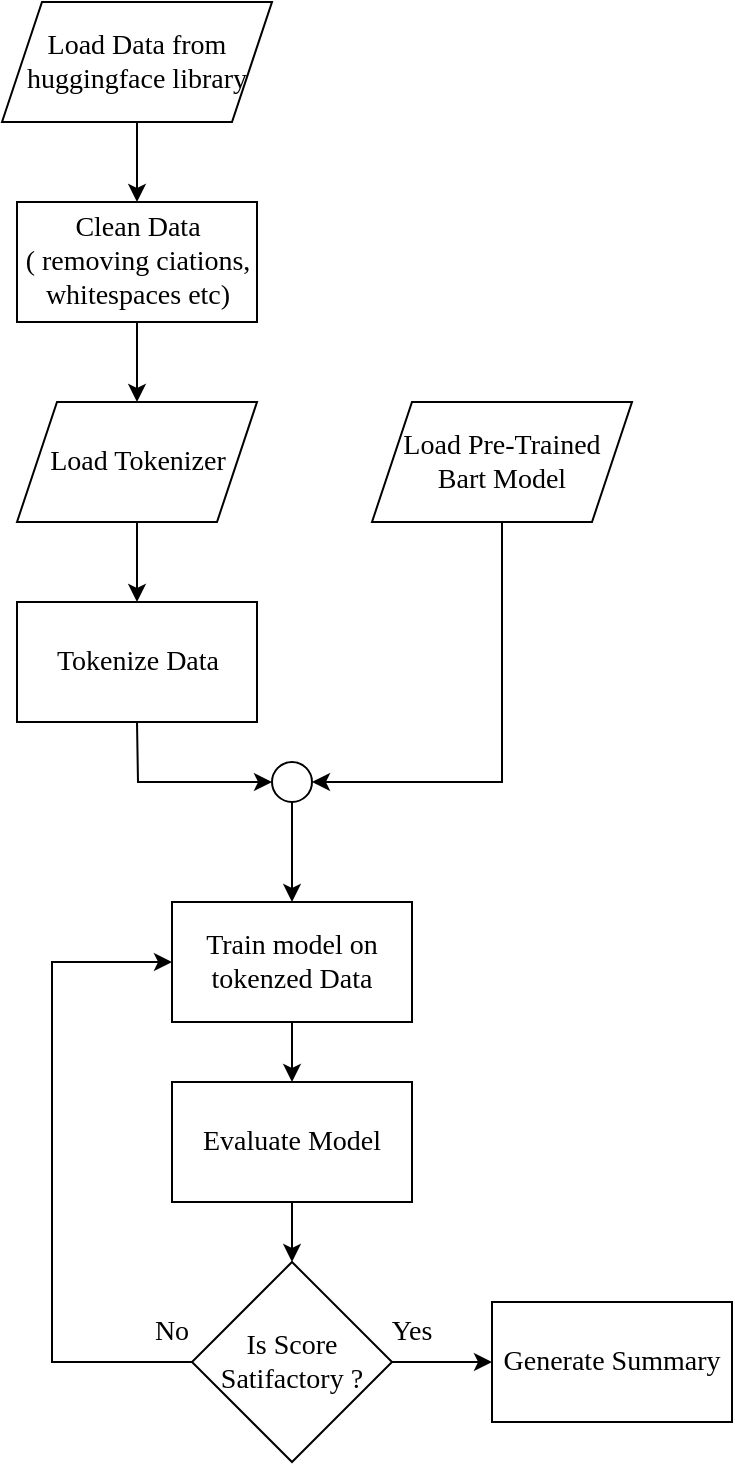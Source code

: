 <mxfile version="23.1.5" type="device">
  <diagram name="Page-1" id="iSTsS_UfX7RXduSBewA7">
    <mxGraphModel dx="1034" dy="557" grid="1" gridSize="10" guides="1" tooltips="1" connect="1" arrows="1" fold="1" page="1" pageScale="1" pageWidth="2336" pageHeight="1654" math="0" shadow="0">
      <root>
        <mxCell id="0" />
        <mxCell id="1" parent="0" />
        <mxCell id="l8EMmztgNX2TL7uYg_Pc-2" value="&lt;font style=&quot;font-size: 14px;&quot; face=&quot;Times New Roman&quot;&gt;Load Data from huggingface library&lt;/font&gt;" style="shape=parallelogram;perimeter=parallelogramPerimeter;whiteSpace=wrap;html=1;fixedSize=1;" parent="1" vertex="1">
          <mxGeometry x="395" y="30" width="135" height="60" as="geometry" />
        </mxCell>
        <mxCell id="l8EMmztgNX2TL7uYg_Pc-3" value="&lt;font style=&quot;font-size: 14px;&quot; face=&quot;Times New Roman&quot;&gt;Clean Data&lt;br&gt;( removing ciations, whitespaces etc)&lt;/font&gt;" style="rounded=0;whiteSpace=wrap;html=1;" parent="1" vertex="1">
          <mxGeometry x="402.5" y="130" width="120" height="60" as="geometry" />
        </mxCell>
        <mxCell id="l8EMmztgNX2TL7uYg_Pc-4" value="&lt;font face=&quot;Times New Roman&quot; style=&quot;font-size: 14px;&quot;&gt;Tokenize Data&lt;/font&gt;" style="rounded=0;whiteSpace=wrap;html=1;" parent="1" vertex="1">
          <mxGeometry x="402.5" y="330" width="120" height="60" as="geometry" />
        </mxCell>
        <mxCell id="l8EMmztgNX2TL7uYg_Pc-5" value="&lt;font face=&quot;Times New Roman&quot; style=&quot;font-size: 14px;&quot;&gt;Load Tokenizer&lt;/font&gt;" style="shape=parallelogram;perimeter=parallelogramPerimeter;whiteSpace=wrap;html=1;fixedSize=1;" parent="1" vertex="1">
          <mxGeometry x="402.5" y="230" width="120" height="60" as="geometry" />
        </mxCell>
        <mxCell id="l8EMmztgNX2TL7uYg_Pc-6" value="&lt;font face=&quot;Times New Roman&quot; style=&quot;font-size: 14px;&quot;&gt;Load Pre-Trained&lt;br&gt;Bart Model&lt;/font&gt;" style="shape=parallelogram;perimeter=parallelogramPerimeter;whiteSpace=wrap;html=1;fixedSize=1;" parent="1" vertex="1">
          <mxGeometry x="580" y="230" width="130" height="60" as="geometry" />
        </mxCell>
        <mxCell id="l8EMmztgNX2TL7uYg_Pc-7" value="&lt;font style=&quot;font-size: 14px;&quot; face=&quot;Times New Roman&quot;&gt;Train model on tokenzed Data&lt;/font&gt;" style="rounded=0;whiteSpace=wrap;html=1;" parent="1" vertex="1">
          <mxGeometry x="480" y="480" width="120" height="60" as="geometry" />
        </mxCell>
        <mxCell id="l8EMmztgNX2TL7uYg_Pc-8" value="&lt;font face=&quot;Times New Roman&quot; style=&quot;font-size: 14px;&quot;&gt;Is Score&lt;br&gt;Satifactory ?&lt;br&gt;&lt;/font&gt;" style="rhombus;whiteSpace=wrap;html=1;" parent="1" vertex="1">
          <mxGeometry x="490" y="660" width="100" height="100" as="geometry" />
        </mxCell>
        <mxCell id="l8EMmztgNX2TL7uYg_Pc-9" value="&lt;font style=&quot;font-size: 14px;&quot; face=&quot;Times New Roman&quot;&gt;Generate Summary&lt;/font&gt;" style="rounded=0;whiteSpace=wrap;html=1;" parent="1" vertex="1">
          <mxGeometry x="640" y="680" width="120" height="60" as="geometry" />
        </mxCell>
        <mxCell id="l8EMmztgNX2TL7uYg_Pc-10" value="" style="endArrow=classic;html=1;rounded=0;exitX=0.5;exitY=1;exitDx=0;exitDy=0;entryX=0.5;entryY=0;entryDx=0;entryDy=0;" parent="1" source="l8EMmztgNX2TL7uYg_Pc-2" target="l8EMmztgNX2TL7uYg_Pc-3" edge="1">
          <mxGeometry width="50" height="50" relative="1" as="geometry">
            <mxPoint x="470" y="110" as="sourcePoint" />
            <mxPoint x="550" y="270" as="targetPoint" />
          </mxGeometry>
        </mxCell>
        <mxCell id="l8EMmztgNX2TL7uYg_Pc-11" value="" style="endArrow=classic;html=1;rounded=0;exitX=0.5;exitY=1;exitDx=0;exitDy=0;" parent="1" source="l8EMmztgNX2TL7uYg_Pc-3" target="l8EMmztgNX2TL7uYg_Pc-5" edge="1">
          <mxGeometry width="50" height="50" relative="1" as="geometry">
            <mxPoint x="500" y="320" as="sourcePoint" />
            <mxPoint x="550" y="270" as="targetPoint" />
          </mxGeometry>
        </mxCell>
        <mxCell id="l8EMmztgNX2TL7uYg_Pc-12" value="" style="endArrow=classic;html=1;rounded=0;exitX=0.5;exitY=1;exitDx=0;exitDy=0;entryX=0.5;entryY=0;entryDx=0;entryDy=0;" parent="1" source="l8EMmztgNX2TL7uYg_Pc-5" target="l8EMmztgNX2TL7uYg_Pc-4" edge="1">
          <mxGeometry width="50" height="50" relative="1" as="geometry">
            <mxPoint x="500" y="320" as="sourcePoint" />
            <mxPoint x="550" y="270" as="targetPoint" />
          </mxGeometry>
        </mxCell>
        <mxCell id="l8EMmztgNX2TL7uYg_Pc-14" value="" style="ellipse;whiteSpace=wrap;html=1;aspect=fixed;" parent="1" vertex="1">
          <mxGeometry x="530" y="410" width="20" height="20" as="geometry" />
        </mxCell>
        <mxCell id="l8EMmztgNX2TL7uYg_Pc-15" value="" style="endArrow=classic;html=1;rounded=0;exitX=0.5;exitY=1;exitDx=0;exitDy=0;entryX=0;entryY=0.5;entryDx=0;entryDy=0;" parent="1" source="l8EMmztgNX2TL7uYg_Pc-4" target="l8EMmztgNX2TL7uYg_Pc-14" edge="1">
          <mxGeometry width="50" height="50" relative="1" as="geometry">
            <mxPoint x="500" y="420" as="sourcePoint" />
            <mxPoint x="550" y="370" as="targetPoint" />
            <Array as="points">
              <mxPoint x="463" y="420" />
            </Array>
          </mxGeometry>
        </mxCell>
        <mxCell id="l8EMmztgNX2TL7uYg_Pc-16" value="" style="endArrow=classic;html=1;rounded=0;exitX=0.5;exitY=1;exitDx=0;exitDy=0;entryX=1;entryY=0.5;entryDx=0;entryDy=0;" parent="1" source="l8EMmztgNX2TL7uYg_Pc-6" target="l8EMmztgNX2TL7uYg_Pc-14" edge="1">
          <mxGeometry width="50" height="50" relative="1" as="geometry">
            <mxPoint x="500" y="420" as="sourcePoint" />
            <mxPoint x="550" y="370" as="targetPoint" />
            <Array as="points">
              <mxPoint x="645" y="420" />
            </Array>
          </mxGeometry>
        </mxCell>
        <mxCell id="l8EMmztgNX2TL7uYg_Pc-17" value="" style="endArrow=classic;html=1;rounded=0;exitX=0.5;exitY=1;exitDx=0;exitDy=0;entryX=0.5;entryY=0;entryDx=0;entryDy=0;" parent="1" source="l8EMmztgNX2TL7uYg_Pc-14" target="l8EMmztgNX2TL7uYg_Pc-7" edge="1">
          <mxGeometry width="50" height="50" relative="1" as="geometry">
            <mxPoint x="500" y="420" as="sourcePoint" />
            <mxPoint x="550" y="370" as="targetPoint" />
          </mxGeometry>
        </mxCell>
        <mxCell id="l8EMmztgNX2TL7uYg_Pc-18" value="" style="endArrow=classic;html=1;rounded=0;exitX=0.5;exitY=1;exitDx=0;exitDy=0;entryX=0.5;entryY=0;entryDx=0;entryDy=0;" parent="1" source="l8EMmztgNX2TL7uYg_Pc-7" target="l8EMmztgNX2TL7uYg_Pc-19" edge="1">
          <mxGeometry width="50" height="50" relative="1" as="geometry">
            <mxPoint x="500" y="620" as="sourcePoint" />
            <mxPoint x="550" y="570" as="targetPoint" />
          </mxGeometry>
        </mxCell>
        <mxCell id="l8EMmztgNX2TL7uYg_Pc-19" value="&lt;font style=&quot;font-size: 14px;&quot; face=&quot;Times New Roman&quot;&gt;Evaluate Model&lt;/font&gt;" style="rounded=0;whiteSpace=wrap;html=1;" parent="1" vertex="1">
          <mxGeometry x="480" y="570" width="120" height="60" as="geometry" />
        </mxCell>
        <mxCell id="l8EMmztgNX2TL7uYg_Pc-20" value="" style="endArrow=classic;html=1;rounded=0;exitX=1;exitY=0.5;exitDx=0;exitDy=0;entryX=0;entryY=0.5;entryDx=0;entryDy=0;" parent="1" source="l8EMmztgNX2TL7uYg_Pc-8" target="l8EMmztgNX2TL7uYg_Pc-9" edge="1">
          <mxGeometry width="50" height="50" relative="1" as="geometry">
            <mxPoint x="500" y="620" as="sourcePoint" />
            <mxPoint x="550" y="570" as="targetPoint" />
          </mxGeometry>
        </mxCell>
        <mxCell id="l8EMmztgNX2TL7uYg_Pc-21" value="" style="endArrow=classic;html=1;rounded=0;exitX=0;exitY=0.5;exitDx=0;exitDy=0;entryX=0;entryY=0.5;entryDx=0;entryDy=0;" parent="1" source="l8EMmztgNX2TL7uYg_Pc-8" target="l8EMmztgNX2TL7uYg_Pc-7" edge="1">
          <mxGeometry width="50" height="50" relative="1" as="geometry">
            <mxPoint x="500" y="620" as="sourcePoint" />
            <mxPoint x="550" y="570" as="targetPoint" />
            <Array as="points">
              <mxPoint x="420" y="710" />
              <mxPoint x="420" y="510" />
            </Array>
          </mxGeometry>
        </mxCell>
        <mxCell id="l8EMmztgNX2TL7uYg_Pc-22" value="" style="endArrow=classic;html=1;rounded=0;exitX=0.5;exitY=1;exitDx=0;exitDy=0;entryX=0.5;entryY=0;entryDx=0;entryDy=0;" parent="1" source="l8EMmztgNX2TL7uYg_Pc-19" target="l8EMmztgNX2TL7uYg_Pc-8" edge="1">
          <mxGeometry width="50" height="50" relative="1" as="geometry">
            <mxPoint x="500" y="520" as="sourcePoint" />
            <mxPoint x="550" y="470" as="targetPoint" />
          </mxGeometry>
        </mxCell>
        <mxCell id="l8EMmztgNX2TL7uYg_Pc-24" value="&lt;font face=&quot;Times New Roman&quot; style=&quot;font-size: 14px;&quot;&gt;Yes&lt;/font&gt;" style="text;html=1;align=center;verticalAlign=middle;whiteSpace=wrap;rounded=0;" parent="1" vertex="1">
          <mxGeometry x="570" y="680" width="60" height="30" as="geometry" />
        </mxCell>
        <mxCell id="l8EMmztgNX2TL7uYg_Pc-25" value="&lt;font style=&quot;font-size: 14px;&quot; face=&quot;Times New Roman&quot;&gt;No&lt;/font&gt;" style="text;html=1;align=center;verticalAlign=middle;whiteSpace=wrap;rounded=0;" parent="1" vertex="1">
          <mxGeometry x="450" y="680" width="60" height="30" as="geometry" />
        </mxCell>
      </root>
    </mxGraphModel>
  </diagram>
</mxfile>
